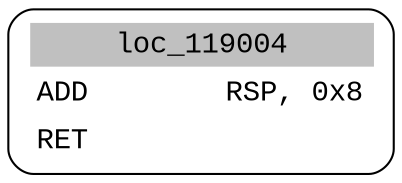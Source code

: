 digraph asm_graph {
1941 [
shape="Mrecord" fontname="Courier New"label =<<table border="0" cellborder="0" cellpadding="3"><tr><td align="center" colspan="2" bgcolor="grey">loc_119004</td></tr><tr><td align="left">ADD        RSP, 0x8</td></tr><tr><td align="left">RET        </td></tr></table>> ];
}